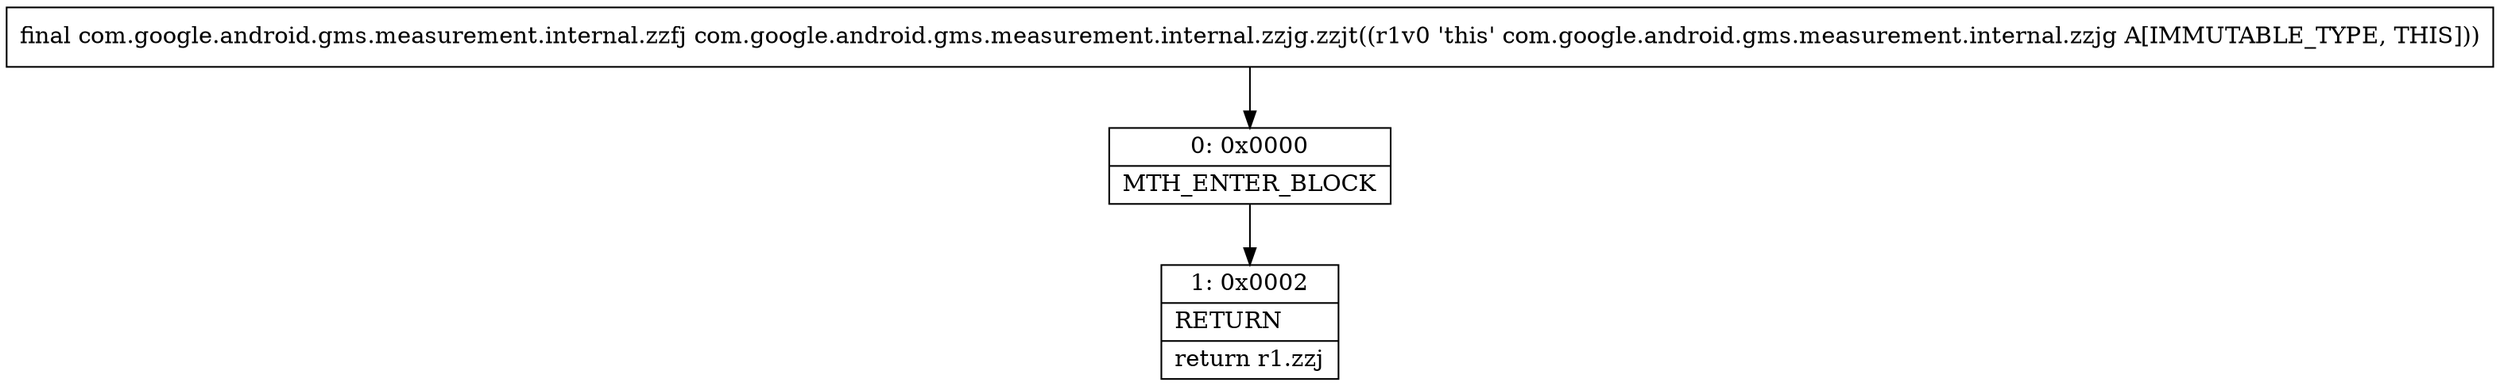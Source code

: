 digraph "CFG forcom.google.android.gms.measurement.internal.zzjg.zzjt()Lcom\/google\/android\/gms\/measurement\/internal\/zzfj;" {
Node_0 [shape=record,label="{0\:\ 0x0000|MTH_ENTER_BLOCK\l}"];
Node_1 [shape=record,label="{1\:\ 0x0002|RETURN\l|return r1.zzj\l}"];
MethodNode[shape=record,label="{final com.google.android.gms.measurement.internal.zzfj com.google.android.gms.measurement.internal.zzjg.zzjt((r1v0 'this' com.google.android.gms.measurement.internal.zzjg A[IMMUTABLE_TYPE, THIS])) }"];
MethodNode -> Node_0;
Node_0 -> Node_1;
}

